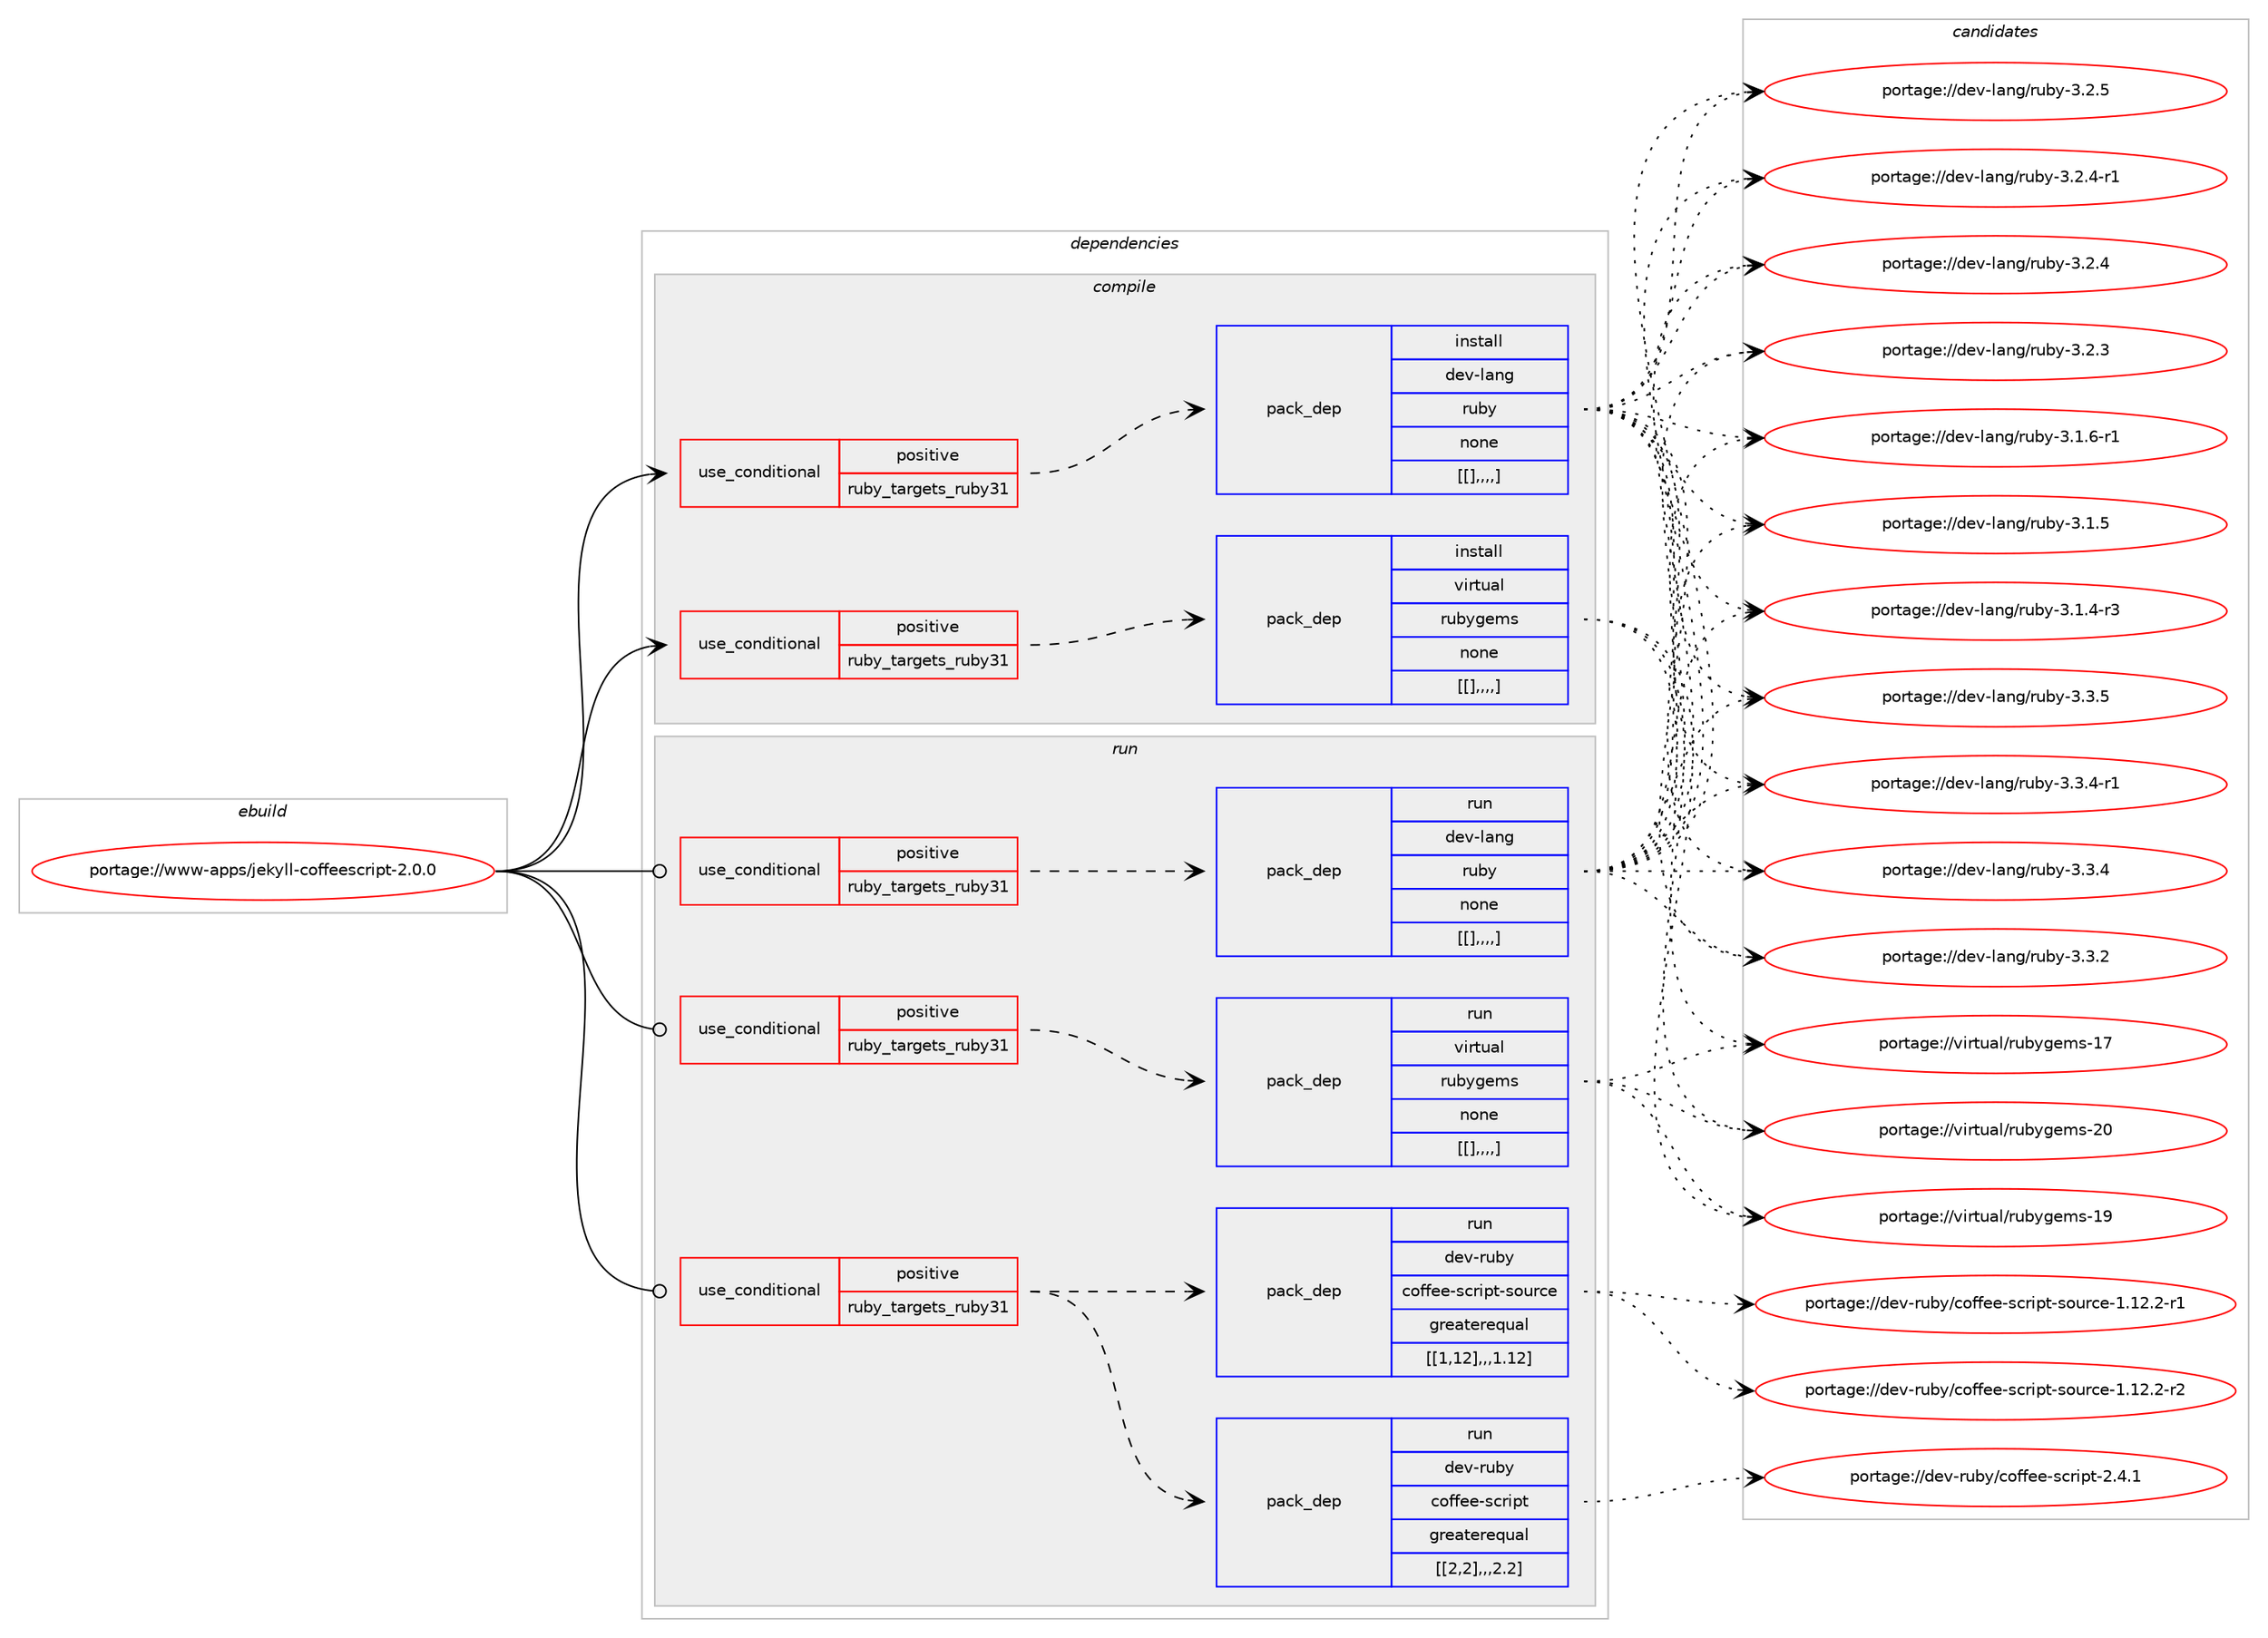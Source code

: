 digraph prolog {

# *************
# Graph options
# *************

newrank=true;
concentrate=true;
compound=true;
graph [rankdir=LR,fontname=Helvetica,fontsize=10,ranksep=1.5];#, ranksep=2.5, nodesep=0.2];
edge  [arrowhead=vee];
node  [fontname=Helvetica,fontsize=10];

# **********
# The ebuild
# **********

subgraph cluster_leftcol {
color=gray;
label=<<i>ebuild</i>>;
id [label="portage://www-apps/jekyll-coffeescript-2.0.0", color=red, width=4, href="../www-apps/jekyll-coffeescript-2.0.0.svg"];
}

# ****************
# The dependencies
# ****************

subgraph cluster_midcol {
color=gray;
label=<<i>dependencies</i>>;
subgraph cluster_compile {
fillcolor="#eeeeee";
style=filled;
label=<<i>compile</i>>;
subgraph cond123658 {
dependency464813 [label=<<TABLE BORDER="0" CELLBORDER="1" CELLSPACING="0" CELLPADDING="4"><TR><TD ROWSPAN="3" CELLPADDING="10">use_conditional</TD></TR><TR><TD>positive</TD></TR><TR><TD>ruby_targets_ruby31</TD></TR></TABLE>>, shape=none, color=red];
subgraph pack337758 {
dependency464814 [label=<<TABLE BORDER="0" CELLBORDER="1" CELLSPACING="0" CELLPADDING="4" WIDTH="220"><TR><TD ROWSPAN="6" CELLPADDING="30">pack_dep</TD></TR><TR><TD WIDTH="110">install</TD></TR><TR><TD>dev-lang</TD></TR><TR><TD>ruby</TD></TR><TR><TD>none</TD></TR><TR><TD>[[],,,,]</TD></TR></TABLE>>, shape=none, color=blue];
}
dependency464813:e -> dependency464814:w [weight=20,style="dashed",arrowhead="vee"];
}
id:e -> dependency464813:w [weight=20,style="solid",arrowhead="vee"];
subgraph cond123659 {
dependency464815 [label=<<TABLE BORDER="0" CELLBORDER="1" CELLSPACING="0" CELLPADDING="4"><TR><TD ROWSPAN="3" CELLPADDING="10">use_conditional</TD></TR><TR><TD>positive</TD></TR><TR><TD>ruby_targets_ruby31</TD></TR></TABLE>>, shape=none, color=red];
subgraph pack337759 {
dependency464816 [label=<<TABLE BORDER="0" CELLBORDER="1" CELLSPACING="0" CELLPADDING="4" WIDTH="220"><TR><TD ROWSPAN="6" CELLPADDING="30">pack_dep</TD></TR><TR><TD WIDTH="110">install</TD></TR><TR><TD>virtual</TD></TR><TR><TD>rubygems</TD></TR><TR><TD>none</TD></TR><TR><TD>[[],,,,]</TD></TR></TABLE>>, shape=none, color=blue];
}
dependency464815:e -> dependency464816:w [weight=20,style="dashed",arrowhead="vee"];
}
id:e -> dependency464815:w [weight=20,style="solid",arrowhead="vee"];
}
subgraph cluster_compileandrun {
fillcolor="#eeeeee";
style=filled;
label=<<i>compile and run</i>>;
}
subgraph cluster_run {
fillcolor="#eeeeee";
style=filled;
label=<<i>run</i>>;
subgraph cond123660 {
dependency464817 [label=<<TABLE BORDER="0" CELLBORDER="1" CELLSPACING="0" CELLPADDING="4"><TR><TD ROWSPAN="3" CELLPADDING="10">use_conditional</TD></TR><TR><TD>positive</TD></TR><TR><TD>ruby_targets_ruby31</TD></TR></TABLE>>, shape=none, color=red];
subgraph pack337760 {
dependency464818 [label=<<TABLE BORDER="0" CELLBORDER="1" CELLSPACING="0" CELLPADDING="4" WIDTH="220"><TR><TD ROWSPAN="6" CELLPADDING="30">pack_dep</TD></TR><TR><TD WIDTH="110">run</TD></TR><TR><TD>dev-lang</TD></TR><TR><TD>ruby</TD></TR><TR><TD>none</TD></TR><TR><TD>[[],,,,]</TD></TR></TABLE>>, shape=none, color=blue];
}
dependency464817:e -> dependency464818:w [weight=20,style="dashed",arrowhead="vee"];
}
id:e -> dependency464817:w [weight=20,style="solid",arrowhead="odot"];
subgraph cond123661 {
dependency464819 [label=<<TABLE BORDER="0" CELLBORDER="1" CELLSPACING="0" CELLPADDING="4"><TR><TD ROWSPAN="3" CELLPADDING="10">use_conditional</TD></TR><TR><TD>positive</TD></TR><TR><TD>ruby_targets_ruby31</TD></TR></TABLE>>, shape=none, color=red];
subgraph pack337761 {
dependency464820 [label=<<TABLE BORDER="0" CELLBORDER="1" CELLSPACING="0" CELLPADDING="4" WIDTH="220"><TR><TD ROWSPAN="6" CELLPADDING="30">pack_dep</TD></TR><TR><TD WIDTH="110">run</TD></TR><TR><TD>dev-ruby</TD></TR><TR><TD>coffee-script</TD></TR><TR><TD>greaterequal</TD></TR><TR><TD>[[2,2],,,2.2]</TD></TR></TABLE>>, shape=none, color=blue];
}
dependency464819:e -> dependency464820:w [weight=20,style="dashed",arrowhead="vee"];
subgraph pack337762 {
dependency464821 [label=<<TABLE BORDER="0" CELLBORDER="1" CELLSPACING="0" CELLPADDING="4" WIDTH="220"><TR><TD ROWSPAN="6" CELLPADDING="30">pack_dep</TD></TR><TR><TD WIDTH="110">run</TD></TR><TR><TD>dev-ruby</TD></TR><TR><TD>coffee-script-source</TD></TR><TR><TD>greaterequal</TD></TR><TR><TD>[[1,12],,,1.12]</TD></TR></TABLE>>, shape=none, color=blue];
}
dependency464819:e -> dependency464821:w [weight=20,style="dashed",arrowhead="vee"];
}
id:e -> dependency464819:w [weight=20,style="solid",arrowhead="odot"];
subgraph cond123662 {
dependency464822 [label=<<TABLE BORDER="0" CELLBORDER="1" CELLSPACING="0" CELLPADDING="4"><TR><TD ROWSPAN="3" CELLPADDING="10">use_conditional</TD></TR><TR><TD>positive</TD></TR><TR><TD>ruby_targets_ruby31</TD></TR></TABLE>>, shape=none, color=red];
subgraph pack337763 {
dependency464823 [label=<<TABLE BORDER="0" CELLBORDER="1" CELLSPACING="0" CELLPADDING="4" WIDTH="220"><TR><TD ROWSPAN="6" CELLPADDING="30">pack_dep</TD></TR><TR><TD WIDTH="110">run</TD></TR><TR><TD>virtual</TD></TR><TR><TD>rubygems</TD></TR><TR><TD>none</TD></TR><TR><TD>[[],,,,]</TD></TR></TABLE>>, shape=none, color=blue];
}
dependency464822:e -> dependency464823:w [weight=20,style="dashed",arrowhead="vee"];
}
id:e -> dependency464822:w [weight=20,style="solid",arrowhead="odot"];
}
}

# **************
# The candidates
# **************

subgraph cluster_choices {
rank=same;
color=gray;
label=<<i>candidates</i>>;

subgraph choice337758 {
color=black;
nodesep=1;
choice10010111845108971101034711411798121455146514653 [label="portage://dev-lang/ruby-3.3.5", color=red, width=4,href="../dev-lang/ruby-3.3.5.svg"];
choice100101118451089711010347114117981214551465146524511449 [label="portage://dev-lang/ruby-3.3.4-r1", color=red, width=4,href="../dev-lang/ruby-3.3.4-r1.svg"];
choice10010111845108971101034711411798121455146514652 [label="portage://dev-lang/ruby-3.3.4", color=red, width=4,href="../dev-lang/ruby-3.3.4.svg"];
choice10010111845108971101034711411798121455146514650 [label="portage://dev-lang/ruby-3.3.2", color=red, width=4,href="../dev-lang/ruby-3.3.2.svg"];
choice10010111845108971101034711411798121455146504653 [label="portage://dev-lang/ruby-3.2.5", color=red, width=4,href="../dev-lang/ruby-3.2.5.svg"];
choice100101118451089711010347114117981214551465046524511449 [label="portage://dev-lang/ruby-3.2.4-r1", color=red, width=4,href="../dev-lang/ruby-3.2.4-r1.svg"];
choice10010111845108971101034711411798121455146504652 [label="portage://dev-lang/ruby-3.2.4", color=red, width=4,href="../dev-lang/ruby-3.2.4.svg"];
choice10010111845108971101034711411798121455146504651 [label="portage://dev-lang/ruby-3.2.3", color=red, width=4,href="../dev-lang/ruby-3.2.3.svg"];
choice100101118451089711010347114117981214551464946544511449 [label="portage://dev-lang/ruby-3.1.6-r1", color=red, width=4,href="../dev-lang/ruby-3.1.6-r1.svg"];
choice10010111845108971101034711411798121455146494653 [label="portage://dev-lang/ruby-3.1.5", color=red, width=4,href="../dev-lang/ruby-3.1.5.svg"];
choice100101118451089711010347114117981214551464946524511451 [label="portage://dev-lang/ruby-3.1.4-r3", color=red, width=4,href="../dev-lang/ruby-3.1.4-r3.svg"];
dependency464814:e -> choice10010111845108971101034711411798121455146514653:w [style=dotted,weight="100"];
dependency464814:e -> choice100101118451089711010347114117981214551465146524511449:w [style=dotted,weight="100"];
dependency464814:e -> choice10010111845108971101034711411798121455146514652:w [style=dotted,weight="100"];
dependency464814:e -> choice10010111845108971101034711411798121455146514650:w [style=dotted,weight="100"];
dependency464814:e -> choice10010111845108971101034711411798121455146504653:w [style=dotted,weight="100"];
dependency464814:e -> choice100101118451089711010347114117981214551465046524511449:w [style=dotted,weight="100"];
dependency464814:e -> choice10010111845108971101034711411798121455146504652:w [style=dotted,weight="100"];
dependency464814:e -> choice10010111845108971101034711411798121455146504651:w [style=dotted,weight="100"];
dependency464814:e -> choice100101118451089711010347114117981214551464946544511449:w [style=dotted,weight="100"];
dependency464814:e -> choice10010111845108971101034711411798121455146494653:w [style=dotted,weight="100"];
dependency464814:e -> choice100101118451089711010347114117981214551464946524511451:w [style=dotted,weight="100"];
}
subgraph choice337759 {
color=black;
nodesep=1;
choice118105114116117971084711411798121103101109115455048 [label="portage://virtual/rubygems-20", color=red, width=4,href="../virtual/rubygems-20.svg"];
choice118105114116117971084711411798121103101109115454957 [label="portage://virtual/rubygems-19", color=red, width=4,href="../virtual/rubygems-19.svg"];
choice118105114116117971084711411798121103101109115454955 [label="portage://virtual/rubygems-17", color=red, width=4,href="../virtual/rubygems-17.svg"];
dependency464816:e -> choice118105114116117971084711411798121103101109115455048:w [style=dotted,weight="100"];
dependency464816:e -> choice118105114116117971084711411798121103101109115454957:w [style=dotted,weight="100"];
dependency464816:e -> choice118105114116117971084711411798121103101109115454955:w [style=dotted,weight="100"];
}
subgraph choice337760 {
color=black;
nodesep=1;
choice10010111845108971101034711411798121455146514653 [label="portage://dev-lang/ruby-3.3.5", color=red, width=4,href="../dev-lang/ruby-3.3.5.svg"];
choice100101118451089711010347114117981214551465146524511449 [label="portage://dev-lang/ruby-3.3.4-r1", color=red, width=4,href="../dev-lang/ruby-3.3.4-r1.svg"];
choice10010111845108971101034711411798121455146514652 [label="portage://dev-lang/ruby-3.3.4", color=red, width=4,href="../dev-lang/ruby-3.3.4.svg"];
choice10010111845108971101034711411798121455146514650 [label="portage://dev-lang/ruby-3.3.2", color=red, width=4,href="../dev-lang/ruby-3.3.2.svg"];
choice10010111845108971101034711411798121455146504653 [label="portage://dev-lang/ruby-3.2.5", color=red, width=4,href="../dev-lang/ruby-3.2.5.svg"];
choice100101118451089711010347114117981214551465046524511449 [label="portage://dev-lang/ruby-3.2.4-r1", color=red, width=4,href="../dev-lang/ruby-3.2.4-r1.svg"];
choice10010111845108971101034711411798121455146504652 [label="portage://dev-lang/ruby-3.2.4", color=red, width=4,href="../dev-lang/ruby-3.2.4.svg"];
choice10010111845108971101034711411798121455146504651 [label="portage://dev-lang/ruby-3.2.3", color=red, width=4,href="../dev-lang/ruby-3.2.3.svg"];
choice100101118451089711010347114117981214551464946544511449 [label="portage://dev-lang/ruby-3.1.6-r1", color=red, width=4,href="../dev-lang/ruby-3.1.6-r1.svg"];
choice10010111845108971101034711411798121455146494653 [label="portage://dev-lang/ruby-3.1.5", color=red, width=4,href="../dev-lang/ruby-3.1.5.svg"];
choice100101118451089711010347114117981214551464946524511451 [label="portage://dev-lang/ruby-3.1.4-r3", color=red, width=4,href="../dev-lang/ruby-3.1.4-r3.svg"];
dependency464818:e -> choice10010111845108971101034711411798121455146514653:w [style=dotted,weight="100"];
dependency464818:e -> choice100101118451089711010347114117981214551465146524511449:w [style=dotted,weight="100"];
dependency464818:e -> choice10010111845108971101034711411798121455146514652:w [style=dotted,weight="100"];
dependency464818:e -> choice10010111845108971101034711411798121455146514650:w [style=dotted,weight="100"];
dependency464818:e -> choice10010111845108971101034711411798121455146504653:w [style=dotted,weight="100"];
dependency464818:e -> choice100101118451089711010347114117981214551465046524511449:w [style=dotted,weight="100"];
dependency464818:e -> choice10010111845108971101034711411798121455146504652:w [style=dotted,weight="100"];
dependency464818:e -> choice10010111845108971101034711411798121455146504651:w [style=dotted,weight="100"];
dependency464818:e -> choice100101118451089711010347114117981214551464946544511449:w [style=dotted,weight="100"];
dependency464818:e -> choice10010111845108971101034711411798121455146494653:w [style=dotted,weight="100"];
dependency464818:e -> choice100101118451089711010347114117981214551464946524511451:w [style=dotted,weight="100"];
}
subgraph choice337761 {
color=black;
nodesep=1;
choice100101118451141179812147991111021021011014511599114105112116455046524649 [label="portage://dev-ruby/coffee-script-2.4.1", color=red, width=4,href="../dev-ruby/coffee-script-2.4.1.svg"];
dependency464820:e -> choice100101118451141179812147991111021021011014511599114105112116455046524649:w [style=dotted,weight="100"];
}
subgraph choice337762 {
color=black;
nodesep=1;
choice1001011184511411798121479911110210210110145115991141051121164511511111711499101454946495046504511450 [label="portage://dev-ruby/coffee-script-source-1.12.2-r2", color=red, width=4,href="../dev-ruby/coffee-script-source-1.12.2-r2.svg"];
choice1001011184511411798121479911110210210110145115991141051121164511511111711499101454946495046504511449 [label="portage://dev-ruby/coffee-script-source-1.12.2-r1", color=red, width=4,href="../dev-ruby/coffee-script-source-1.12.2-r1.svg"];
dependency464821:e -> choice1001011184511411798121479911110210210110145115991141051121164511511111711499101454946495046504511450:w [style=dotted,weight="100"];
dependency464821:e -> choice1001011184511411798121479911110210210110145115991141051121164511511111711499101454946495046504511449:w [style=dotted,weight="100"];
}
subgraph choice337763 {
color=black;
nodesep=1;
choice118105114116117971084711411798121103101109115455048 [label="portage://virtual/rubygems-20", color=red, width=4,href="../virtual/rubygems-20.svg"];
choice118105114116117971084711411798121103101109115454957 [label="portage://virtual/rubygems-19", color=red, width=4,href="../virtual/rubygems-19.svg"];
choice118105114116117971084711411798121103101109115454955 [label="portage://virtual/rubygems-17", color=red, width=4,href="../virtual/rubygems-17.svg"];
dependency464823:e -> choice118105114116117971084711411798121103101109115455048:w [style=dotted,weight="100"];
dependency464823:e -> choice118105114116117971084711411798121103101109115454957:w [style=dotted,weight="100"];
dependency464823:e -> choice118105114116117971084711411798121103101109115454955:w [style=dotted,weight="100"];
}
}

}
